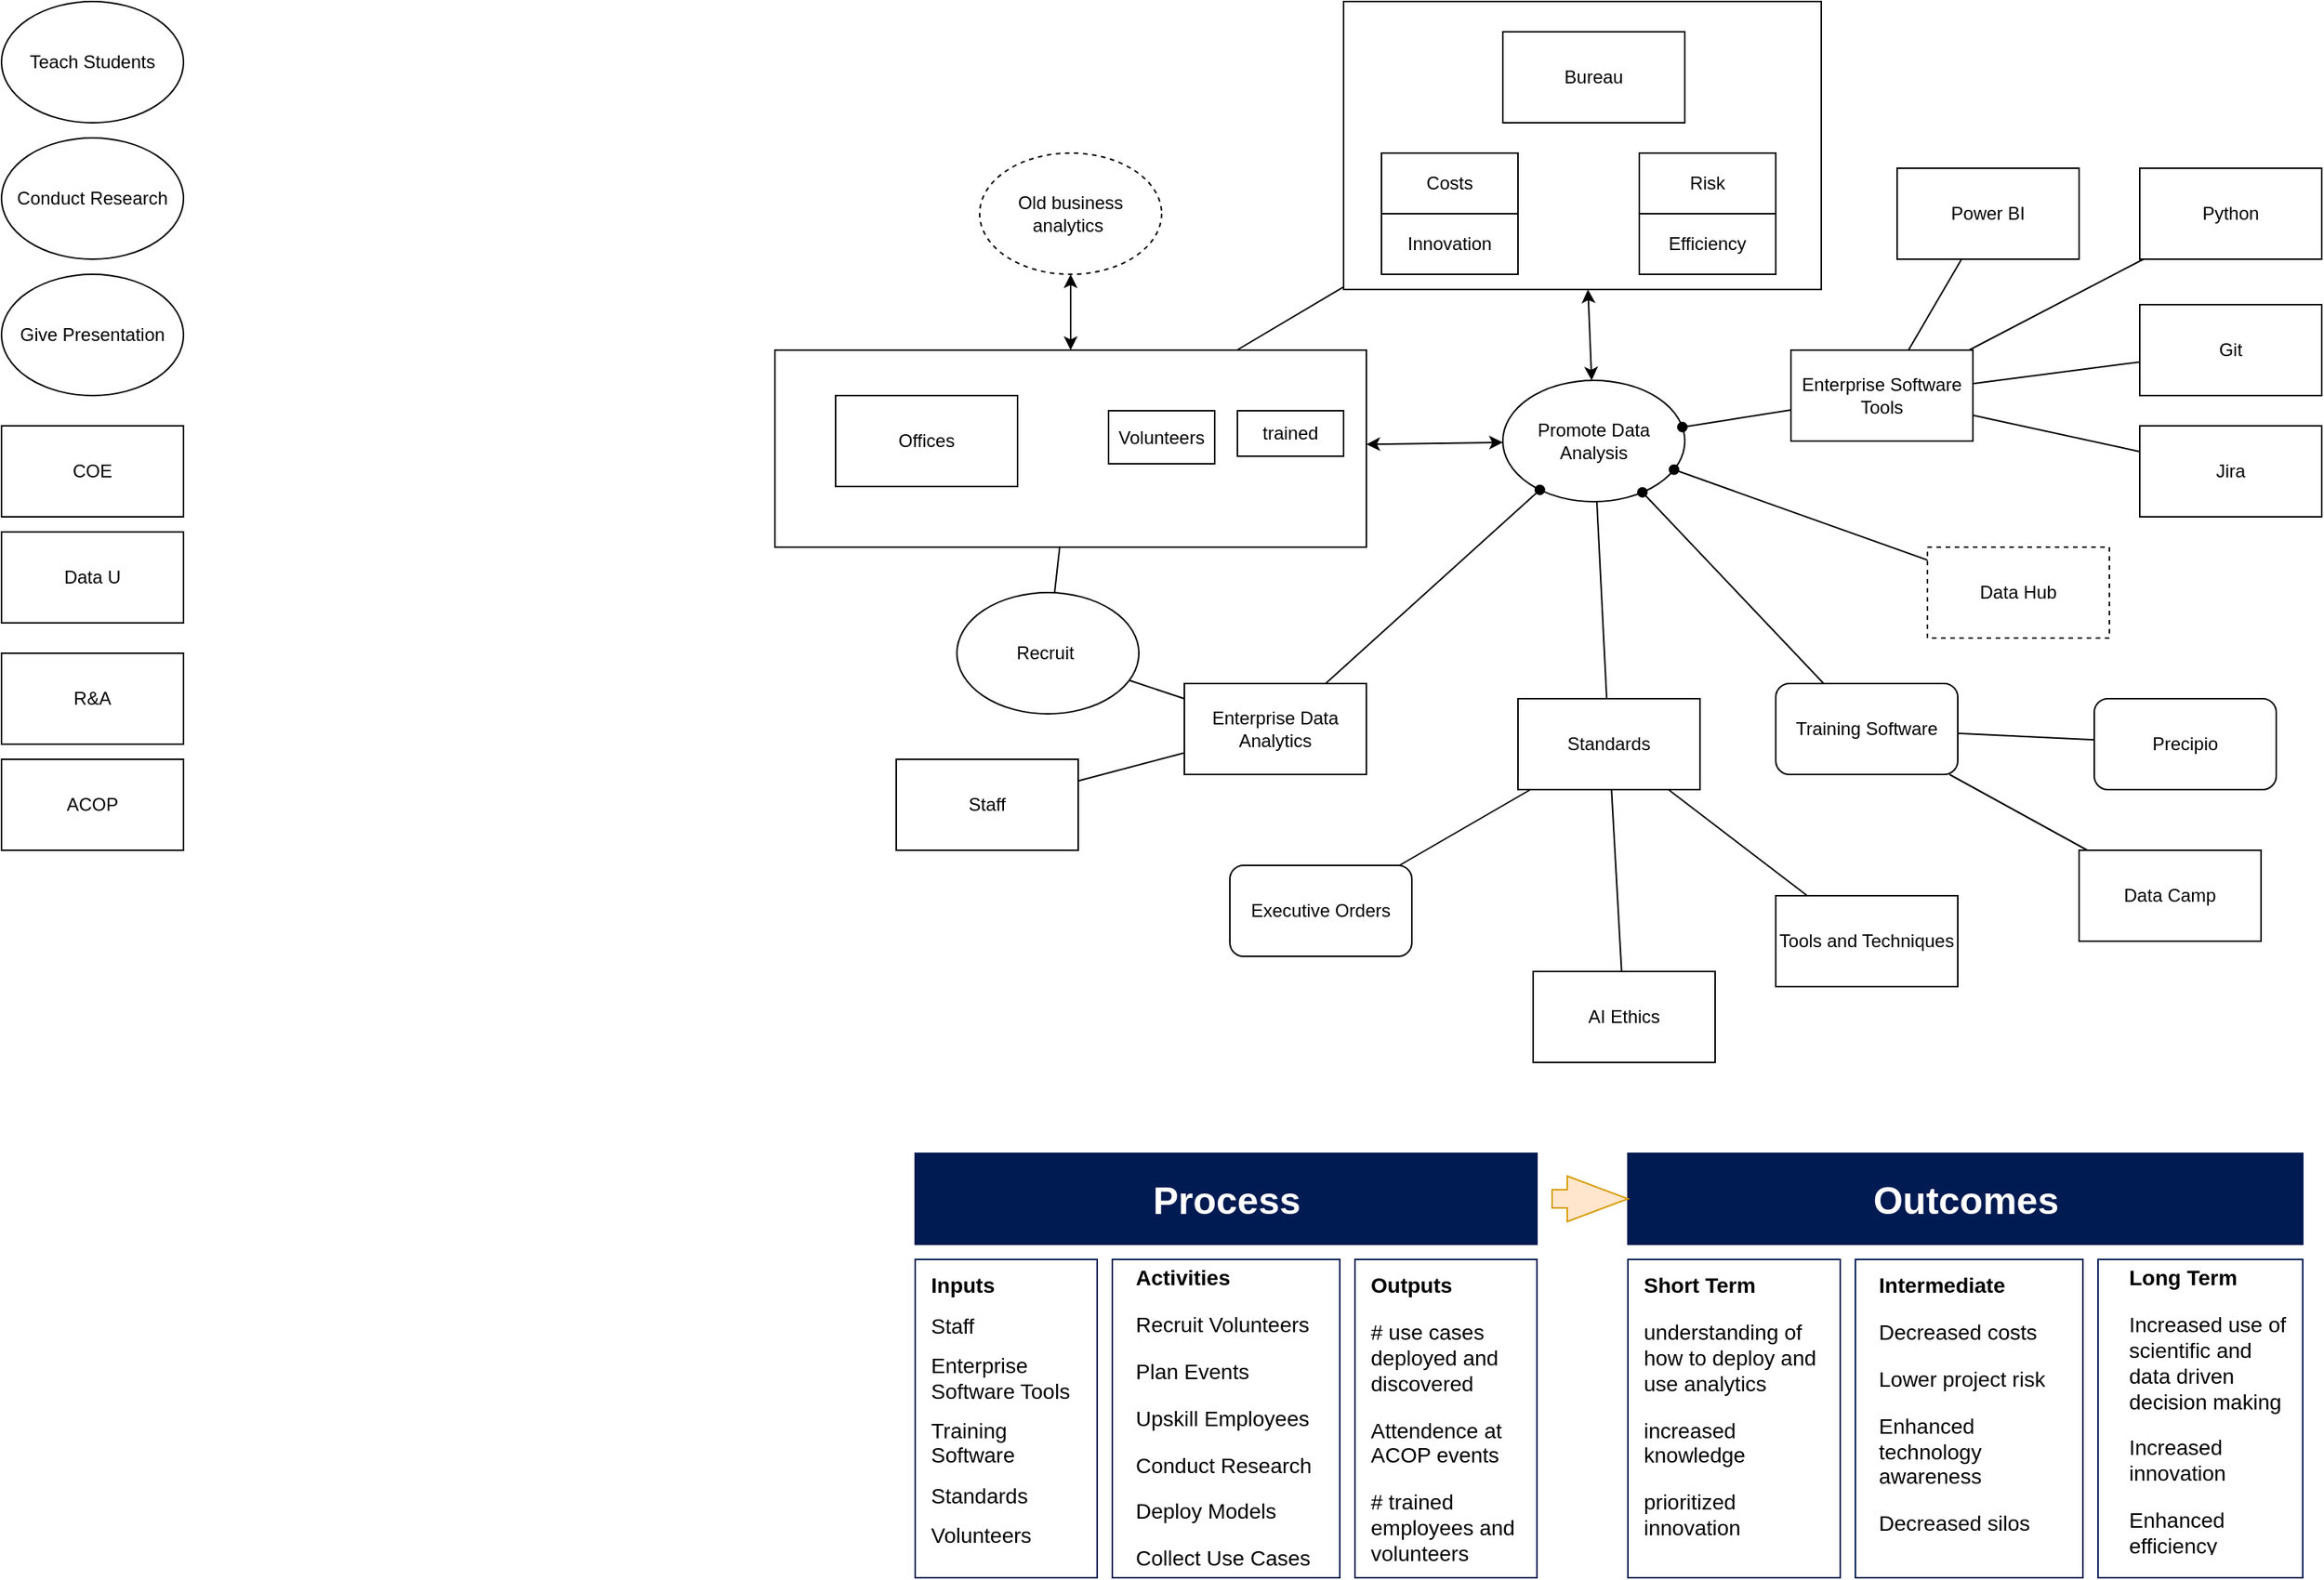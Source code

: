 <mxfile version="20.3.0" type="device"><diagram id="9DhzzYOcivdcySFd0uBv" name="Page-1"><mxGraphModel dx="1422" dy="865" grid="1" gridSize="10" guides="1" tooltips="1" connect="1" arrows="1" fold="1" page="1" pageScale="1" pageWidth="850" pageHeight="1100" math="0" shadow="0"><root><mxCell id="0"/><mxCell id="1" parent="0"/><mxCell id="KbceYVjmG5TU-SaXMYSf-27" value="" style="rounded=0;whiteSpace=wrap;html=1;" vertex="1" parent="1"><mxGeometry x="560" y="450" width="390" height="130" as="geometry"/></mxCell><mxCell id="KbceYVjmG5TU-SaXMYSf-11" value="" style="rounded=0;whiteSpace=wrap;html=1;" vertex="1" parent="1"><mxGeometry x="935" y="220" width="315" height="190" as="geometry"/></mxCell><mxCell id="KbceYVjmG5TU-SaXMYSf-1" value="Data U" style="rounded=0;whiteSpace=wrap;html=1;" vertex="1" parent="1"><mxGeometry x="50" y="570" width="120" height="60" as="geometry"/></mxCell><mxCell id="KbceYVjmG5TU-SaXMYSf-2" value="ACOP" style="rounded=0;whiteSpace=wrap;html=1;" vertex="1" parent="1"><mxGeometry x="50" y="720" width="120" height="60" as="geometry"/></mxCell><mxCell id="KbceYVjmG5TU-SaXMYSf-3" value="COE" style="rounded=0;whiteSpace=wrap;html=1;" vertex="1" parent="1"><mxGeometry x="50" y="500" width="120" height="60" as="geometry"/></mxCell><mxCell id="KbceYVjmG5TU-SaXMYSf-4" value="R&amp;amp;A" style="rounded=0;whiteSpace=wrap;html=1;" vertex="1" parent="1"><mxGeometry x="50" y="650" width="120" height="60" as="geometry"/></mxCell><mxCell id="KbceYVjmG5TU-SaXMYSf-5" value="Conduct Research" style="ellipse;whiteSpace=wrap;html=1;" vertex="1" parent="1"><mxGeometry x="50" y="310" width="120" height="80" as="geometry"/></mxCell><mxCell id="KbceYVjmG5TU-SaXMYSf-6" value="Teach Students" style="ellipse;whiteSpace=wrap;html=1;" vertex="1" parent="1"><mxGeometry x="50" y="220" width="120" height="80" as="geometry"/></mxCell><mxCell id="KbceYVjmG5TU-SaXMYSf-7" value="Give Presentation" style="ellipse;whiteSpace=wrap;html=1;" vertex="1" parent="1"><mxGeometry x="50" y="400" width="120" height="80" as="geometry"/></mxCell><mxCell id="KbceYVjmG5TU-SaXMYSf-8" value="Promote Data Analysis" style="ellipse;whiteSpace=wrap;html=1;" vertex="1" parent="1"><mxGeometry x="1040" y="470" width="120" height="80" as="geometry"/></mxCell><mxCell id="KbceYVjmG5TU-SaXMYSf-9" value="Enterprise Data Analytics" style="rounded=0;whiteSpace=wrap;html=1;" vertex="1" parent="1"><mxGeometry x="830" y="670" width="120" height="60" as="geometry"/></mxCell><mxCell id="KbceYVjmG5TU-SaXMYSf-10" value="Bureau" style="rounded=0;whiteSpace=wrap;html=1;" vertex="1" parent="1"><mxGeometry x="1040" y="240" width="120" height="60" as="geometry"/></mxCell><mxCell id="KbceYVjmG5TU-SaXMYSf-12" value="Costs" style="rounded=0;whiteSpace=wrap;html=1;" vertex="1" parent="1"><mxGeometry x="960" y="320" width="90" height="40" as="geometry"/></mxCell><mxCell id="KbceYVjmG5TU-SaXMYSf-13" value="Innovation" style="rounded=0;whiteSpace=wrap;html=1;" vertex="1" parent="1"><mxGeometry x="960" y="360" width="90" height="40" as="geometry"/></mxCell><mxCell id="KbceYVjmG5TU-SaXMYSf-14" value="" style="endArrow=classic;startArrow=classic;html=1;rounded=0;" edge="1" parent="1" source="KbceYVjmG5TU-SaXMYSf-8" target="KbceYVjmG5TU-SaXMYSf-11"><mxGeometry width="50" height="50" relative="1" as="geometry"><mxPoint x="950" y="520" as="sourcePoint"/><mxPoint x="1000" y="470" as="targetPoint"/></mxGeometry></mxCell><mxCell id="KbceYVjmG5TU-SaXMYSf-15" value="" style="endArrow=oval;html=1;rounded=0;endFill=1;" edge="1" parent="1" source="KbceYVjmG5TU-SaXMYSf-9" target="KbceYVjmG5TU-SaXMYSf-8"><mxGeometry width="50" height="50" relative="1" as="geometry"><mxPoint x="900" y="600" as="sourcePoint"/><mxPoint x="950" y="550" as="targetPoint"/></mxGeometry></mxCell><mxCell id="KbceYVjmG5TU-SaXMYSf-16" value="Data Hub" style="rounded=0;whiteSpace=wrap;html=1;dashed=1;" vertex="1" parent="1"><mxGeometry x="1320" y="580" width="120" height="60" as="geometry"/></mxCell><mxCell id="KbceYVjmG5TU-SaXMYSf-17" value="" style="endArrow=oval;html=1;rounded=0;endFill=1;" edge="1" parent="1" source="KbceYVjmG5TU-SaXMYSf-16" target="KbceYVjmG5TU-SaXMYSf-8"><mxGeometry width="50" height="50" relative="1" as="geometry"><mxPoint x="740" y="420" as="sourcePoint"/><mxPoint x="790" y="370" as="targetPoint"/></mxGeometry></mxCell><mxCell id="KbceYVjmG5TU-SaXMYSf-18" value="Offices" style="rounded=0;whiteSpace=wrap;html=1;" vertex="1" parent="1"><mxGeometry x="600" y="480" width="120" height="60" as="geometry"/></mxCell><mxCell id="KbceYVjmG5TU-SaXMYSf-19" value="" style="endArrow=none;html=1;rounded=0;" edge="1" parent="1" source="KbceYVjmG5TU-SaXMYSf-27" target="KbceYVjmG5TU-SaXMYSf-11"><mxGeometry width="50" height="50" relative="1" as="geometry"><mxPoint x="870" y="440" as="sourcePoint"/><mxPoint x="920" y="390" as="targetPoint"/></mxGeometry></mxCell><mxCell id="KbceYVjmG5TU-SaXMYSf-21" value="Standards" style="rounded=0;whiteSpace=wrap;html=1;" vertex="1" parent="1"><mxGeometry x="1050" y="680" width="120" height="60" as="geometry"/></mxCell><mxCell id="KbceYVjmG5TU-SaXMYSf-22" value="" style="endArrow=none;html=1;rounded=0;" edge="1" parent="1" source="KbceYVjmG5TU-SaXMYSf-8" target="KbceYVjmG5TU-SaXMYSf-21"><mxGeometry width="50" height="50" relative="1" as="geometry"><mxPoint x="870" y="440" as="sourcePoint"/><mxPoint x="920" y="390" as="targetPoint"/></mxGeometry></mxCell><mxCell id="KbceYVjmG5TU-SaXMYSf-23" value="Training Software" style="rounded=1;whiteSpace=wrap;html=1;" vertex="1" parent="1"><mxGeometry x="1220" y="670" width="120" height="60" as="geometry"/></mxCell><mxCell id="KbceYVjmG5TU-SaXMYSf-24" value="Executive Orders" style="rounded=1;whiteSpace=wrap;html=1;" vertex="1" parent="1"><mxGeometry x="860" y="790" width="120" height="60" as="geometry"/></mxCell><mxCell id="KbceYVjmG5TU-SaXMYSf-25" value="" style="endArrow=oval;html=1;rounded=0;endFill=1;" edge="1" parent="1" source="KbceYVjmG5TU-SaXMYSf-23" target="KbceYVjmG5TU-SaXMYSf-8"><mxGeometry width="50" height="50" relative="1" as="geometry"><mxPoint x="870" y="440" as="sourcePoint"/><mxPoint x="920" y="390" as="targetPoint"/></mxGeometry></mxCell><mxCell id="KbceYVjmG5TU-SaXMYSf-26" value="" style="endArrow=none;html=1;rounded=0;startArrow=none;startFill=0;" edge="1" parent="1" source="KbceYVjmG5TU-SaXMYSf-21" target="KbceYVjmG5TU-SaXMYSf-24"><mxGeometry width="50" height="50" relative="1" as="geometry"><mxPoint x="870" y="440" as="sourcePoint"/><mxPoint x="920" y="390" as="targetPoint"/></mxGeometry></mxCell><mxCell id="KbceYVjmG5TU-SaXMYSf-28" value="trained" style="rounded=0;whiteSpace=wrap;html=1;" vertex="1" parent="1"><mxGeometry x="865" y="490" width="70" height="30" as="geometry"/></mxCell><mxCell id="KbceYVjmG5TU-SaXMYSf-30" value="" style="endArrow=classic;startArrow=classic;html=1;rounded=0;" edge="1" parent="1" source="KbceYVjmG5TU-SaXMYSf-27" target="KbceYVjmG5TU-SaXMYSf-8"><mxGeometry width="50" height="50" relative="1" as="geometry"><mxPoint x="870" y="440" as="sourcePoint"/><mxPoint x="920" y="390" as="targetPoint"/></mxGeometry></mxCell><mxCell id="KbceYVjmG5TU-SaXMYSf-33" value="Risk" style="rounded=0;whiteSpace=wrap;html=1;" vertex="1" parent="1"><mxGeometry x="1130" y="320" width="90" height="40" as="geometry"/></mxCell><mxCell id="KbceYVjmG5TU-SaXMYSf-34" value="Efficiency" style="rounded=0;whiteSpace=wrap;html=1;" vertex="1" parent="1"><mxGeometry x="1130" y="360" width="90" height="40" as="geometry"/></mxCell><mxCell id="KbceYVjmG5TU-SaXMYSf-35" value="Old business analytics&amp;nbsp;" style="ellipse;whiteSpace=wrap;html=1;dashed=1;" vertex="1" parent="1"><mxGeometry x="695" y="320" width="120" height="80" as="geometry"/></mxCell><mxCell id="KbceYVjmG5TU-SaXMYSf-36" value="" style="endArrow=classic;startArrow=classic;html=1;rounded=0;" edge="1" parent="1" source="KbceYVjmG5TU-SaXMYSf-35" target="KbceYVjmG5TU-SaXMYSf-27"><mxGeometry width="50" height="50" relative="1" as="geometry"><mxPoint x="1070" y="630" as="sourcePoint"/><mxPoint x="1120" y="580" as="targetPoint"/></mxGeometry></mxCell><mxCell id="KbceYVjmG5TU-SaXMYSf-37" value="Jira" style="rounded=0;whiteSpace=wrap;html=1;" vertex="1" parent="1"><mxGeometry x="1460" y="500" width="120" height="60" as="geometry"/></mxCell><mxCell id="KbceYVjmG5TU-SaXMYSf-39" value="AI Ethics" style="rounded=0;whiteSpace=wrap;html=1;" vertex="1" parent="1"><mxGeometry x="1060" y="860" width="120" height="60" as="geometry"/></mxCell><mxCell id="KbceYVjmG5TU-SaXMYSf-41" value="Tools and Techniques" style="rounded=0;whiteSpace=wrap;html=1;" vertex="1" parent="1"><mxGeometry x="1220" y="810" width="120" height="60" as="geometry"/></mxCell><mxCell id="KbceYVjmG5TU-SaXMYSf-42" value="" style="endArrow=none;html=1;rounded=0;" edge="1" parent="1" source="KbceYVjmG5TU-SaXMYSf-39" target="KbceYVjmG5TU-SaXMYSf-21"><mxGeometry width="50" height="50" relative="1" as="geometry"><mxPoint x="1100" y="590" as="sourcePoint"/><mxPoint x="1150" y="540" as="targetPoint"/></mxGeometry></mxCell><mxCell id="KbceYVjmG5TU-SaXMYSf-43" value="" style="endArrow=none;html=1;rounded=0;" edge="1" parent="1" source="KbceYVjmG5TU-SaXMYSf-41" target="KbceYVjmG5TU-SaXMYSf-21"><mxGeometry width="50" height="50" relative="1" as="geometry"><mxPoint x="1100" y="590" as="sourcePoint"/><mxPoint x="1150" y="540" as="targetPoint"/></mxGeometry></mxCell><mxCell id="KbceYVjmG5TU-SaXMYSf-44" value="Enterprise Software Tools" style="rounded=0;whiteSpace=wrap;html=1;" vertex="1" parent="1"><mxGeometry x="1230" y="450" width="120" height="60" as="geometry"/></mxCell><mxCell id="KbceYVjmG5TU-SaXMYSf-45" value="" style="endArrow=none;html=1;rounded=0;startArrow=oval;startFill=1;" edge="1" parent="1" source="KbceYVjmG5TU-SaXMYSf-8" target="KbceYVjmG5TU-SaXMYSf-44"><mxGeometry width="50" height="50" relative="1" as="geometry"><mxPoint x="1100" y="580" as="sourcePoint"/><mxPoint x="1150" y="530" as="targetPoint"/></mxGeometry></mxCell><mxCell id="KbceYVjmG5TU-SaXMYSf-46" value="Power BI" style="rounded=0;whiteSpace=wrap;html=1;" vertex="1" parent="1"><mxGeometry x="1300" y="330" width="120" height="60" as="geometry"/></mxCell><mxCell id="KbceYVjmG5TU-SaXMYSf-47" value="Python" style="rounded=0;whiteSpace=wrap;html=1;" vertex="1" parent="1"><mxGeometry x="1460" y="330" width="120" height="60" as="geometry"/></mxCell><mxCell id="KbceYVjmG5TU-SaXMYSf-48" value="Git" style="rounded=0;whiteSpace=wrap;html=1;" vertex="1" parent="1"><mxGeometry x="1460" y="420" width="120" height="60" as="geometry"/></mxCell><mxCell id="KbceYVjmG5TU-SaXMYSf-50" value="" style="endArrow=none;html=1;rounded=0;" edge="1" parent="1" source="KbceYVjmG5TU-SaXMYSf-44" target="KbceYVjmG5TU-SaXMYSf-46"><mxGeometry width="50" height="50" relative="1" as="geometry"><mxPoint x="1100" y="580" as="sourcePoint"/><mxPoint x="1150" y="530" as="targetPoint"/></mxGeometry></mxCell><mxCell id="KbceYVjmG5TU-SaXMYSf-51" value="" style="endArrow=none;html=1;rounded=0;" edge="1" parent="1" source="KbceYVjmG5TU-SaXMYSf-44" target="KbceYVjmG5TU-SaXMYSf-47"><mxGeometry width="50" height="50" relative="1" as="geometry"><mxPoint x="1100" y="580" as="sourcePoint"/><mxPoint x="1150" y="530" as="targetPoint"/></mxGeometry></mxCell><mxCell id="KbceYVjmG5TU-SaXMYSf-52" value="" style="endArrow=none;html=1;rounded=0;" edge="1" parent="1" source="KbceYVjmG5TU-SaXMYSf-48" target="KbceYVjmG5TU-SaXMYSf-44"><mxGeometry width="50" height="50" relative="1" as="geometry"><mxPoint x="1100" y="580" as="sourcePoint"/><mxPoint x="1150" y="530" as="targetPoint"/></mxGeometry></mxCell><mxCell id="KbceYVjmG5TU-SaXMYSf-53" value="" style="endArrow=none;html=1;rounded=0;" edge="1" parent="1" source="KbceYVjmG5TU-SaXMYSf-37" target="KbceYVjmG5TU-SaXMYSf-44"><mxGeometry width="50" height="50" relative="1" as="geometry"><mxPoint x="1100" y="580" as="sourcePoint"/><mxPoint x="1150" y="530" as="targetPoint"/></mxGeometry></mxCell><mxCell id="KbceYVjmG5TU-SaXMYSf-55" value="Precipio" style="rounded=1;whiteSpace=wrap;html=1;" vertex="1" parent="1"><mxGeometry x="1430" y="680" width="120" height="60" as="geometry"/></mxCell><mxCell id="KbceYVjmG5TU-SaXMYSf-56" value="Data Camp" style="rounded=0;whiteSpace=wrap;html=1;" vertex="1" parent="1"><mxGeometry x="1420" y="780" width="120" height="60" as="geometry"/></mxCell><mxCell id="KbceYVjmG5TU-SaXMYSf-57" value="" style="endArrow=none;html=1;rounded=0;" edge="1" parent="1" source="KbceYVjmG5TU-SaXMYSf-55" target="KbceYVjmG5TU-SaXMYSf-23"><mxGeometry width="50" height="50" relative="1" as="geometry"><mxPoint x="1100" y="580" as="sourcePoint"/><mxPoint x="1150" y="530" as="targetPoint"/></mxGeometry></mxCell><mxCell id="KbceYVjmG5TU-SaXMYSf-58" value="" style="endArrow=none;html=1;rounded=0;" edge="1" parent="1" source="KbceYVjmG5TU-SaXMYSf-56" target="KbceYVjmG5TU-SaXMYSf-23"><mxGeometry width="50" height="50" relative="1" as="geometry"><mxPoint x="1100" y="580" as="sourcePoint"/><mxPoint x="1150" y="530" as="targetPoint"/></mxGeometry></mxCell><mxCell id="KbceYVjmG5TU-SaXMYSf-59" value="Staff" style="rounded=0;whiteSpace=wrap;html=1;" vertex="1" parent="1"><mxGeometry x="640" y="720" width="120" height="60" as="geometry"/></mxCell><mxCell id="KbceYVjmG5TU-SaXMYSf-60" value="Volunteers" style="rounded=0;whiteSpace=wrap;html=1;" vertex="1" parent="1"><mxGeometry x="780" y="490" width="70" height="35" as="geometry"/></mxCell><mxCell id="KbceYVjmG5TU-SaXMYSf-61" value="" style="endArrow=none;html=1;rounded=0;" edge="1" parent="1" source="KbceYVjmG5TU-SaXMYSf-27" target="KbceYVjmG5TU-SaXMYSf-63"><mxGeometry width="50" height="50" relative="1" as="geometry"><mxPoint x="1100" y="580" as="sourcePoint"/><mxPoint x="1150" y="530" as="targetPoint"/></mxGeometry></mxCell><mxCell id="KbceYVjmG5TU-SaXMYSf-62" value="" style="endArrow=none;html=1;rounded=0;" edge="1" parent="1" source="KbceYVjmG5TU-SaXMYSf-59" target="KbceYVjmG5TU-SaXMYSf-9"><mxGeometry width="50" height="50" relative="1" as="geometry"><mxPoint x="1100" y="580" as="sourcePoint"/><mxPoint x="1150" y="530" as="targetPoint"/></mxGeometry></mxCell><mxCell id="KbceYVjmG5TU-SaXMYSf-63" value="Recruit&amp;nbsp;" style="ellipse;whiteSpace=wrap;html=1;" vertex="1" parent="1"><mxGeometry x="680" y="610" width="120" height="80" as="geometry"/></mxCell><mxCell id="KbceYVjmG5TU-SaXMYSf-65" value="" style="endArrow=none;html=1;rounded=0;" edge="1" parent="1" source="KbceYVjmG5TU-SaXMYSf-63" target="KbceYVjmG5TU-SaXMYSf-9"><mxGeometry width="50" height="50" relative="1" as="geometry"><mxPoint x="1100" y="580" as="sourcePoint"/><mxPoint x="1150" y="530" as="targetPoint"/></mxGeometry></mxCell><mxCell id="KbceYVjmG5TU-SaXMYSf-66" value="&lt;font size=&quot;1&quot; color=&quot;#ffffff&quot;&gt;&lt;b style=&quot;font-size: 25px;&quot;&gt;Process&lt;/b&gt;&lt;/font&gt;" style="rounded=0;whiteSpace=wrap;html=1;strokeColor=#001B52;fillColor=#001B52;" vertex="1" parent="1"><mxGeometry x="652.5" y="980" width="410" height="60" as="geometry"/></mxCell><mxCell id="KbceYVjmG5TU-SaXMYSf-67" value="&lt;b&gt;&lt;font color=&quot;#ffffff&quot; style=&quot;font-size: 25px;&quot;&gt;Outcomes&lt;/font&gt;&lt;/b&gt;" style="rounded=0;whiteSpace=wrap;html=1;strokeColor=#001B52;fillColor=#001B52;" vertex="1" parent="1"><mxGeometry x="1122.5" y="980" width="445" height="60" as="geometry"/></mxCell><mxCell id="KbceYVjmG5TU-SaXMYSf-68" value="" style="rounded=0;whiteSpace=wrap;html=1;strokeColor=#001B52;fontSize=25;fontColor=#FFFFFF;fillColor=#FFFFFF;" vertex="1" parent="1"><mxGeometry x="652.5" y="1050" width="120" height="210" as="geometry"/></mxCell><mxCell id="KbceYVjmG5TU-SaXMYSf-69" value="&lt;h1 style=&quot;font-size: 14px;&quot;&gt;&lt;span style=&quot;color: rgb(0, 0, 0); background-color: initial;&quot;&gt;Inputs&lt;/span&gt;&lt;/h1&gt;&lt;h1 style=&quot;font-size: 14px;&quot;&gt;&lt;span style=&quot;color: rgb(0, 0, 0); background-color: initial; font-weight: normal;&quot;&gt;Staff&amp;nbsp;&lt;/span&gt;&lt;/h1&gt;&lt;h1 style=&quot;font-size: 14px;&quot;&gt;&lt;span style=&quot;color: rgb(0, 0, 0); background-color: initial; font-weight: normal;&quot;&gt;Enterprise Software Tools&amp;nbsp;&lt;/span&gt;&lt;/h1&gt;&lt;h1 style=&quot;font-size: 14px;&quot;&gt;&lt;span style=&quot;color: rgb(0, 0, 0); background-color: initial; font-weight: normal;&quot;&gt;Training Software&amp;nbsp;&lt;/span&gt;&lt;/h1&gt;&lt;h1 style=&quot;font-size: 14px;&quot;&gt;&lt;span style=&quot;color: rgb(0, 0, 0); background-color: initial; font-weight: normal;&quot;&gt;Standards&amp;nbsp;&lt;/span&gt;&lt;/h1&gt;&lt;h1 style=&quot;font-size: 14px;&quot;&gt;&lt;span style=&quot;color: rgb(0, 0, 0); background-color: initial; font-weight: normal;&quot;&gt;Volunteers&lt;/span&gt;&lt;/h1&gt;" style="text;html=1;strokeColor=none;fillColor=none;spacing=5;spacingTop=-20;whiteSpace=wrap;overflow=hidden;rounded=0;fontSize=25;fontColor=#FFFFFF;" vertex="1" parent="1"><mxGeometry x="657.5" y="1060" width="105" height="190" as="geometry"/></mxCell><mxCell id="KbceYVjmG5TU-SaXMYSf-70" value="" style="rounded=0;whiteSpace=wrap;html=1;strokeColor=#001B52;fontSize=25;fontColor=#FFFFFF;fillColor=#FFFFFF;" vertex="1" parent="1"><mxGeometry x="782.5" y="1050" width="150" height="210" as="geometry"/></mxCell><mxCell id="KbceYVjmG5TU-SaXMYSf-71" value="&lt;h1 style=&quot;font-size: 14px;&quot;&gt;&lt;font style=&quot;font-size: 14px;&quot; color=&quot;#000000&quot;&gt;Activities&lt;/font&gt;&lt;/h1&gt;&lt;p style=&quot;font-size: 14px;&quot;&gt;&lt;font style=&quot;font-size: 14px;&quot; color=&quot;#000000&quot;&gt;Recruit Volunteers&amp;nbsp;&lt;/font&gt;&lt;/p&gt;&lt;p style=&quot;font-size: 14px;&quot;&gt;&lt;font style=&quot;font-size: 14px;&quot; color=&quot;#000000&quot;&gt;Plan Events&amp;nbsp;&lt;/font&gt;&lt;/p&gt;&lt;p style=&quot;font-size: 14px;&quot;&gt;&lt;font style=&quot;font-size: 14px;&quot; color=&quot;#000000&quot;&gt;Upskill Employees&amp;nbsp;&lt;/font&gt;&lt;/p&gt;&lt;p style=&quot;font-size: 14px;&quot;&gt;&lt;font style=&quot;font-size: 14px;&quot; color=&quot;#000000&quot;&gt;Conduct Research&amp;nbsp;&lt;/font&gt;&lt;/p&gt;&lt;p style=&quot;font-size: 14px;&quot;&gt;&lt;font style=&quot;font-size: 14px;&quot; color=&quot;#000000&quot;&gt;Deploy Models&amp;nbsp;&lt;/font&gt;&lt;/p&gt;&lt;p style=&quot;font-size: 14px;&quot;&gt;&lt;font color=&quot;#000000&quot;&gt;Collect Use Cases&lt;/font&gt;&lt;/p&gt;" style="text;html=1;strokeColor=none;fillColor=none;spacing=5;spacingTop=-20;whiteSpace=wrap;overflow=hidden;rounded=0;fontSize=25;fontColor=#FFFFFF;" vertex="1" parent="1"><mxGeometry x="792.5" y="1055" width="130" height="200" as="geometry"/></mxCell><mxCell id="KbceYVjmG5TU-SaXMYSf-72" value="" style="rounded=0;whiteSpace=wrap;html=1;strokeColor=#001B52;fontSize=25;fontColor=#FFFFFF;fillColor=#FFFFFF;" vertex="1" parent="1"><mxGeometry x="942.5" y="1050" width="120" height="210" as="geometry"/></mxCell><mxCell id="KbceYVjmG5TU-SaXMYSf-73" value="&lt;h1 style=&quot;font-size: 14px;&quot;&gt;&lt;font style=&quot;font-size: 14px;&quot; color=&quot;#000000&quot;&gt;Outputs&lt;/font&gt;&lt;/h1&gt;&lt;p style=&quot;font-size: 14px;&quot;&gt;&lt;font style=&quot;font-size: 14px;&quot; color=&quot;#000000&quot;&gt;# use cases deployed and discovered&lt;/font&gt;&lt;/p&gt;&lt;p style=&quot;font-size: 14px;&quot;&gt;&lt;font style=&quot;font-size: 14px;&quot; color=&quot;#000000&quot;&gt;Attendence at ACOP events&amp;nbsp;&lt;/font&gt;&lt;/p&gt;&lt;p style=&quot;font-size: 14px;&quot;&gt;&lt;font style=&quot;font-size: 14px;&quot; color=&quot;#000000&quot;&gt;# trained&amp;nbsp; employees and volunteers&lt;/font&gt;&lt;/p&gt;" style="text;html=1;strokeColor=none;fillColor=none;spacing=5;spacingTop=-20;whiteSpace=wrap;overflow=hidden;rounded=0;fontSize=25;fontColor=#FFFFFF;" vertex="1" parent="1"><mxGeometry x="947.5" y="1060" width="105" height="190" as="geometry"/></mxCell><mxCell id="KbceYVjmG5TU-SaXMYSf-74" value="" style="rounded=0;whiteSpace=wrap;html=1;strokeColor=#001B52;fontSize=25;fontColor=#FFFFFF;fillColor=#FFFFFF;" vertex="1" parent="1"><mxGeometry x="1122.5" y="1050" width="140" height="210" as="geometry"/></mxCell><mxCell id="KbceYVjmG5TU-SaXMYSf-75" value="&lt;h1 style=&quot;font-size: 14px;&quot;&gt;&lt;font style=&quot;font-size: 14px;&quot; color=&quot;#000000&quot;&gt;Short Term&lt;/font&gt;&lt;/h1&gt;&lt;p style=&quot;font-size: 14px;&quot;&gt;&lt;font style=&quot;font-size: 14px;&quot; color=&quot;#000000&quot;&gt;understanding of how to deploy and use analytics&amp;nbsp;&lt;/font&gt;&lt;/p&gt;&lt;p style=&quot;font-size: 14px;&quot;&gt;&lt;font style=&quot;font-size: 14px;&quot; color=&quot;#000000&quot;&gt;increased knowledge&amp;nbsp;&lt;/font&gt;&lt;/p&gt;&lt;p style=&quot;font-size: 14px;&quot;&gt;&lt;font style=&quot;font-size: 14px;&quot; color=&quot;#000000&quot;&gt;prioritized innovation&lt;/font&gt;&lt;/p&gt;" style="text;html=1;strokeColor=none;fillColor=none;spacing=5;spacingTop=-20;whiteSpace=wrap;overflow=hidden;rounded=0;fontSize=25;fontColor=#FFFFFF;" vertex="1" parent="1"><mxGeometry x="1127.5" y="1060" width="122.5" height="190" as="geometry"/></mxCell><mxCell id="KbceYVjmG5TU-SaXMYSf-76" value="" style="rounded=0;whiteSpace=wrap;html=1;strokeColor=#001B52;fontSize=25;fontColor=#FFFFFF;fillColor=#FFFFFF;" vertex="1" parent="1"><mxGeometry x="1272.5" y="1050" width="150" height="210" as="geometry"/></mxCell><mxCell id="KbceYVjmG5TU-SaXMYSf-77" value="&lt;h1 style=&quot;font-size: 14px;&quot;&gt;&lt;font style=&quot;font-size: 14px;&quot; color=&quot;#000000&quot;&gt;Intermediate&lt;/font&gt;&lt;/h1&gt;&lt;p style=&quot;font-size: 14px;&quot;&gt;&lt;font color=&quot;#000000&quot;&gt;Decreased costs&lt;/font&gt;&lt;/p&gt;&lt;p style=&quot;font-size: 14px;&quot;&gt;&lt;font color=&quot;#000000&quot;&gt;Lower project risk&lt;/font&gt;&lt;/p&gt;&lt;p style=&quot;font-size: 14px;&quot;&gt;&lt;font color=&quot;#000000&quot;&gt;Enhanced technology awareness&lt;/font&gt;&lt;/p&gt;&lt;p style=&quot;font-size: 14px;&quot;&gt;&lt;font color=&quot;#000000&quot;&gt;Decreased silos&amp;nbsp;&lt;/font&gt;&lt;/p&gt;" style="text;html=1;strokeColor=none;fillColor=none;spacing=5;spacingTop=-20;whiteSpace=wrap;overflow=hidden;rounded=0;fontSize=25;fontColor=#FFFFFF;" vertex="1" parent="1"><mxGeometry x="1282.5" y="1060" width="130" height="190" as="geometry"/></mxCell><mxCell id="KbceYVjmG5TU-SaXMYSf-78" value="" style="rounded=0;whiteSpace=wrap;html=1;strokeColor=#001B52;fontSize=25;fontColor=#FFFFFF;fillColor=#FFFFFF;" vertex="1" parent="1"><mxGeometry x="1432.5" y="1050" width="135" height="210" as="geometry"/></mxCell><mxCell id="KbceYVjmG5TU-SaXMYSf-79" value="&lt;h1 style=&quot;font-size: 14px;&quot;&gt;&lt;font style=&quot;font-size: 14px;&quot; color=&quot;#000000&quot;&gt;Long Term&lt;/font&gt;&lt;/h1&gt;&lt;p style=&quot;font-size: 14px;&quot;&gt;&lt;font style=&quot;font-size: 14px;&quot; color=&quot;#000000&quot;&gt;Increased use of scientific and data driven decision making&lt;/font&gt;&lt;/p&gt;&lt;p style=&quot;font-size: 14px;&quot;&gt;&lt;font style=&quot;font-size: 14px;&quot; color=&quot;#000000&quot;&gt;Increased innovation&lt;/font&gt;&lt;/p&gt;&lt;p style=&quot;font-size: 14px;&quot;&gt;&lt;font color=&quot;#000000&quot;&gt;Enhanced efficiency&lt;/font&gt;&lt;/p&gt;" style="text;html=1;strokeColor=none;fillColor=none;spacing=5;spacingTop=-20;whiteSpace=wrap;overflow=hidden;rounded=0;fontSize=25;fontColor=#FFFFFF;" vertex="1" parent="1"><mxGeometry x="1447.5" y="1055" width="112.5" height="190" as="geometry"/></mxCell><mxCell id="KbceYVjmG5TU-SaXMYSf-80" value="" style="html=1;shadow=0;dashed=0;align=center;verticalAlign=middle;shape=mxgraph.arrows2.arrow;dy=0.6;dx=40;notch=0;strokeColor=#d79b00;fontSize=14;fillColor=#ffe6cc;" vertex="1" parent="1"><mxGeometry x="1072.5" y="995" width="50" height="30" as="geometry"/></mxCell></root></mxGraphModel></diagram></mxfile>